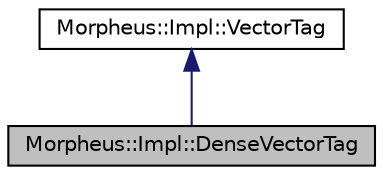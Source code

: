 digraph "Morpheus::Impl::DenseVectorTag"
{
 // LATEX_PDF_SIZE
  edge [fontname="Helvetica",fontsize="10",labelfontname="Helvetica",labelfontsize="10"];
  node [fontname="Helvetica",fontsize="10",shape=record];
  Node1 [label="Morpheus::Impl::DenseVectorTag",height=0.2,width=0.4,color="black", fillcolor="grey75", style="filled", fontcolor="black",tooltip="Tag used to mark containers as Dense Vectors."];
  Node2 -> Node1 [dir="back",color="midnightblue",fontsize="10",style="solid",fontname="Helvetica"];
  Node2 [label="Morpheus::Impl::VectorTag",height=0.2,width=0.4,color="black", fillcolor="white", style="filled",URL="$structMorpheus_1_1Impl_1_1VectorTag.html",tooltip="Tag used to mark containers as Vectors."];
}
